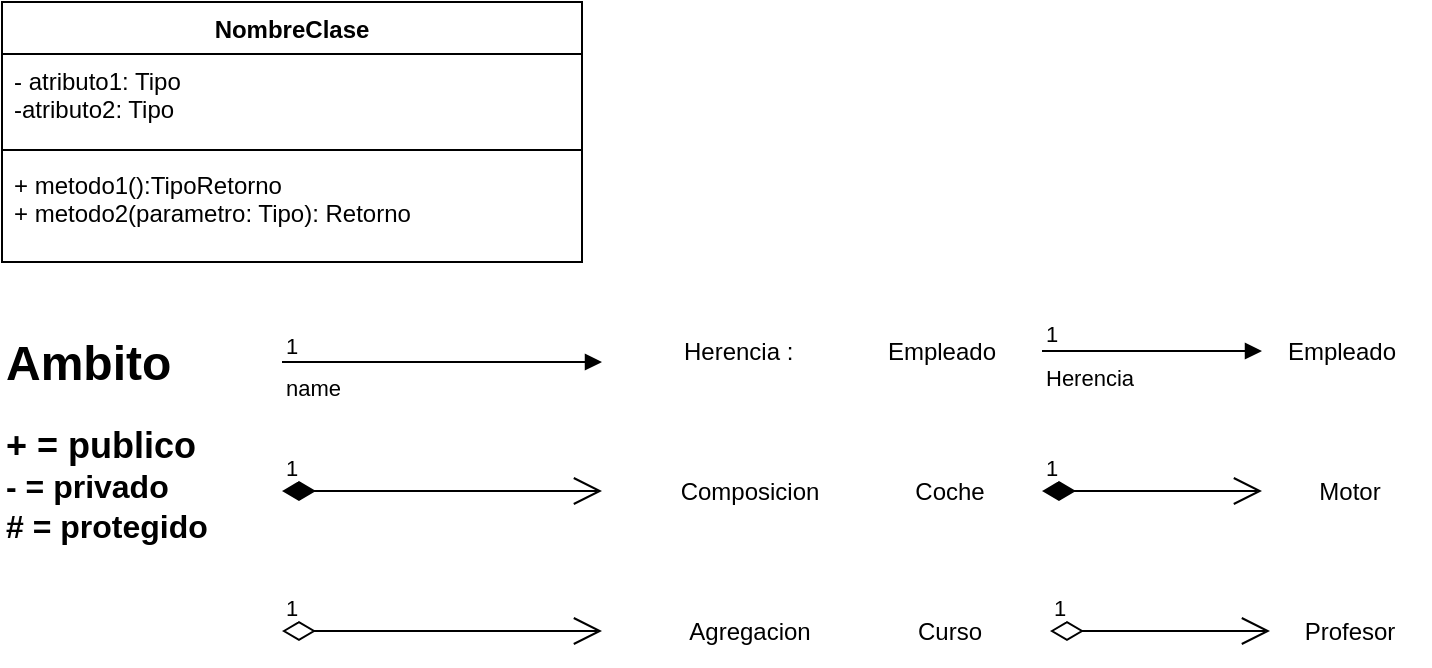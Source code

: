 <mxfile version="27.1.5">
  <diagram name="Página-1" id="zpSUWQNznjp7fdwG8cLp">
    <mxGraphModel dx="1426" dy="777" grid="1" gridSize="10" guides="1" tooltips="1" connect="1" arrows="1" fold="1" page="1" pageScale="1" pageWidth="827" pageHeight="1169" math="0" shadow="0">
      <root>
        <mxCell id="0" />
        <mxCell id="1" parent="0" />
        <mxCell id="AswyMnCisHb2K3DWxLg2-1" value="NombreClase" style="swimlane;fontStyle=1;align=center;verticalAlign=top;childLayout=stackLayout;horizontal=1;startSize=26;horizontalStack=0;resizeParent=1;resizeParentMax=0;resizeLast=0;collapsible=1;marginBottom=0;whiteSpace=wrap;html=1;" vertex="1" parent="1">
          <mxGeometry x="40" y="30" width="290" height="130" as="geometry" />
        </mxCell>
        <mxCell id="AswyMnCisHb2K3DWxLg2-2" value="- atributo1: Tipo&lt;div&gt;-atributo2: Tipo&lt;/div&gt;" style="text;strokeColor=none;fillColor=none;align=left;verticalAlign=top;spacingLeft=4;spacingRight=4;overflow=hidden;rotatable=0;points=[[0,0.5],[1,0.5]];portConstraint=eastwest;whiteSpace=wrap;html=1;" vertex="1" parent="AswyMnCisHb2K3DWxLg2-1">
          <mxGeometry y="26" width="290" height="44" as="geometry" />
        </mxCell>
        <mxCell id="AswyMnCisHb2K3DWxLg2-3" value="" style="line;strokeWidth=1;fillColor=none;align=left;verticalAlign=middle;spacingTop=-1;spacingLeft=3;spacingRight=3;rotatable=0;labelPosition=right;points=[];portConstraint=eastwest;strokeColor=inherit;" vertex="1" parent="AswyMnCisHb2K3DWxLg2-1">
          <mxGeometry y="70" width="290" height="8" as="geometry" />
        </mxCell>
        <mxCell id="AswyMnCisHb2K3DWxLg2-4" value="+ metodo1():TipoRetorno&lt;div&gt;+ metodo2(parametro: Tipo): Retorno&lt;/div&gt;" style="text;strokeColor=none;fillColor=none;align=left;verticalAlign=top;spacingLeft=4;spacingRight=4;overflow=hidden;rotatable=0;points=[[0,0.5],[1,0.5]];portConstraint=eastwest;whiteSpace=wrap;html=1;" vertex="1" parent="AswyMnCisHb2K3DWxLg2-1">
          <mxGeometry y="78" width="290" height="52" as="geometry" />
        </mxCell>
        <mxCell id="AswyMnCisHb2K3DWxLg2-5" value="&lt;h1 style=&quot;margin-top: 0px;&quot;&gt;Ambito&lt;/h1&gt;&lt;div&gt;&lt;font style=&quot;font-size: 18px;&quot;&gt;&lt;b&gt;+ = publico&lt;/b&gt;&lt;/font&gt;&lt;/div&gt;&lt;div&gt;&lt;font size=&quot;3&quot;&gt;&lt;b&gt;- = privado&lt;/b&gt;&lt;/font&gt;&lt;/div&gt;&lt;div&gt;&lt;font size=&quot;3&quot;&gt;&lt;b&gt;# = protegido&lt;/b&gt;&lt;/font&gt;&lt;/div&gt;" style="text;html=1;whiteSpace=wrap;overflow=hidden;rounded=0;" vertex="1" parent="1">
          <mxGeometry x="40" y="190" width="180" height="120" as="geometry" />
        </mxCell>
        <mxCell id="AswyMnCisHb2K3DWxLg2-6" value="name" style="endArrow=block;endFill=1;html=1;edgeStyle=orthogonalEdgeStyle;align=left;verticalAlign=top;rounded=0;" edge="1" parent="1">
          <mxGeometry x="-1" relative="1" as="geometry">
            <mxPoint x="180" y="210" as="sourcePoint" />
            <mxPoint x="340" y="210" as="targetPoint" />
          </mxGeometry>
        </mxCell>
        <mxCell id="AswyMnCisHb2K3DWxLg2-7" value="1" style="edgeLabel;resizable=0;html=1;align=left;verticalAlign=bottom;" connectable="0" vertex="1" parent="AswyMnCisHb2K3DWxLg2-6">
          <mxGeometry x="-1" relative="1" as="geometry" />
        </mxCell>
        <mxCell id="AswyMnCisHb2K3DWxLg2-8" value="Herencia :&amp;nbsp;" style="text;html=1;align=center;verticalAlign=middle;whiteSpace=wrap;rounded=0;" vertex="1" parent="1">
          <mxGeometry x="370" y="190" width="80" height="30" as="geometry" />
        </mxCell>
        <mxCell id="AswyMnCisHb2K3DWxLg2-9" value="Empleado" style="text;html=1;align=center;verticalAlign=middle;whiteSpace=wrap;rounded=0;" vertex="1" parent="1">
          <mxGeometry x="470" y="190" width="80" height="30" as="geometry" />
        </mxCell>
        <mxCell id="AswyMnCisHb2K3DWxLg2-10" value="Herencia" style="endArrow=block;endFill=1;html=1;edgeStyle=orthogonalEdgeStyle;align=left;verticalAlign=top;rounded=0;" edge="1" parent="1">
          <mxGeometry x="-1" relative="1" as="geometry">
            <mxPoint x="560" y="204.5" as="sourcePoint" />
            <mxPoint x="670" y="204.5" as="targetPoint" />
          </mxGeometry>
        </mxCell>
        <mxCell id="AswyMnCisHb2K3DWxLg2-11" value="1" style="edgeLabel;resizable=0;html=1;align=left;verticalAlign=bottom;" connectable="0" vertex="1" parent="AswyMnCisHb2K3DWxLg2-10">
          <mxGeometry x="-1" relative="1" as="geometry" />
        </mxCell>
        <mxCell id="AswyMnCisHb2K3DWxLg2-12" value="Composicion" style="text;html=1;align=center;verticalAlign=middle;whiteSpace=wrap;rounded=0;" vertex="1" parent="1">
          <mxGeometry x="374" y="260" width="80" height="30" as="geometry" />
        </mxCell>
        <mxCell id="AswyMnCisHb2K3DWxLg2-13" value="Coche" style="text;html=1;align=center;verticalAlign=middle;whiteSpace=wrap;rounded=0;" vertex="1" parent="1">
          <mxGeometry x="474" y="260" width="80" height="30" as="geometry" />
        </mxCell>
        <mxCell id="AswyMnCisHb2K3DWxLg2-14" value="Motor" style="text;html=1;align=center;verticalAlign=middle;whiteSpace=wrap;rounded=0;" vertex="1" parent="1">
          <mxGeometry x="674" y="260" width="80" height="30" as="geometry" />
        </mxCell>
        <mxCell id="AswyMnCisHb2K3DWxLg2-15" value="1" style="endArrow=open;html=1;endSize=12;startArrow=diamondThin;startSize=14;startFill=1;edgeStyle=orthogonalEdgeStyle;align=left;verticalAlign=bottom;rounded=0;" edge="1" parent="1">
          <mxGeometry x="-1" y="3" relative="1" as="geometry">
            <mxPoint x="180" y="274.5" as="sourcePoint" />
            <mxPoint x="340" y="274.5" as="targetPoint" />
          </mxGeometry>
        </mxCell>
        <mxCell id="AswyMnCisHb2K3DWxLg2-16" value="1" style="endArrow=open;html=1;endSize=12;startArrow=diamondThin;startSize=14;startFill=1;edgeStyle=orthogonalEdgeStyle;align=left;verticalAlign=bottom;rounded=0;" edge="1" parent="1">
          <mxGeometry x="-1" y="3" relative="1" as="geometry">
            <mxPoint x="560" y="274.5" as="sourcePoint" />
            <mxPoint x="670" y="274.5" as="targetPoint" />
          </mxGeometry>
        </mxCell>
        <mxCell id="AswyMnCisHb2K3DWxLg2-17" value="Agregacion" style="text;html=1;align=center;verticalAlign=middle;whiteSpace=wrap;rounded=0;" vertex="1" parent="1">
          <mxGeometry x="374" y="330" width="80" height="30" as="geometry" />
        </mxCell>
        <mxCell id="AswyMnCisHb2K3DWxLg2-18" value="Curso" style="text;html=1;align=center;verticalAlign=middle;whiteSpace=wrap;rounded=0;" vertex="1" parent="1">
          <mxGeometry x="474" y="330" width="80" height="30" as="geometry" />
        </mxCell>
        <mxCell id="AswyMnCisHb2K3DWxLg2-19" value="Profesor" style="text;html=1;align=center;verticalAlign=middle;whiteSpace=wrap;rounded=0;" vertex="1" parent="1">
          <mxGeometry x="674" y="330" width="80" height="30" as="geometry" />
        </mxCell>
        <mxCell id="AswyMnCisHb2K3DWxLg2-20" value="1" style="endArrow=open;html=1;endSize=12;startArrow=diamondThin;startSize=14;startFill=0;edgeStyle=orthogonalEdgeStyle;align=left;verticalAlign=bottom;rounded=0;" edge="1" parent="1">
          <mxGeometry x="-1" y="3" relative="1" as="geometry">
            <mxPoint x="180" y="344.5" as="sourcePoint" />
            <mxPoint x="340" y="344.5" as="targetPoint" />
          </mxGeometry>
        </mxCell>
        <mxCell id="AswyMnCisHb2K3DWxLg2-21" value="1" style="endArrow=open;html=1;endSize=12;startArrow=diamondThin;startSize=14;startFill=0;edgeStyle=orthogonalEdgeStyle;align=left;verticalAlign=bottom;rounded=0;" edge="1" parent="1">
          <mxGeometry x="-1" y="3" relative="1" as="geometry">
            <mxPoint x="564" y="344.5" as="sourcePoint" />
            <mxPoint x="674" y="344.5" as="targetPoint" />
          </mxGeometry>
        </mxCell>
        <mxCell id="AswyMnCisHb2K3DWxLg2-22" value="Empleado" style="text;html=1;align=center;verticalAlign=middle;whiteSpace=wrap;rounded=0;" vertex="1" parent="1">
          <mxGeometry x="670" y="190" width="80" height="30" as="geometry" />
        </mxCell>
      </root>
    </mxGraphModel>
  </diagram>
</mxfile>
